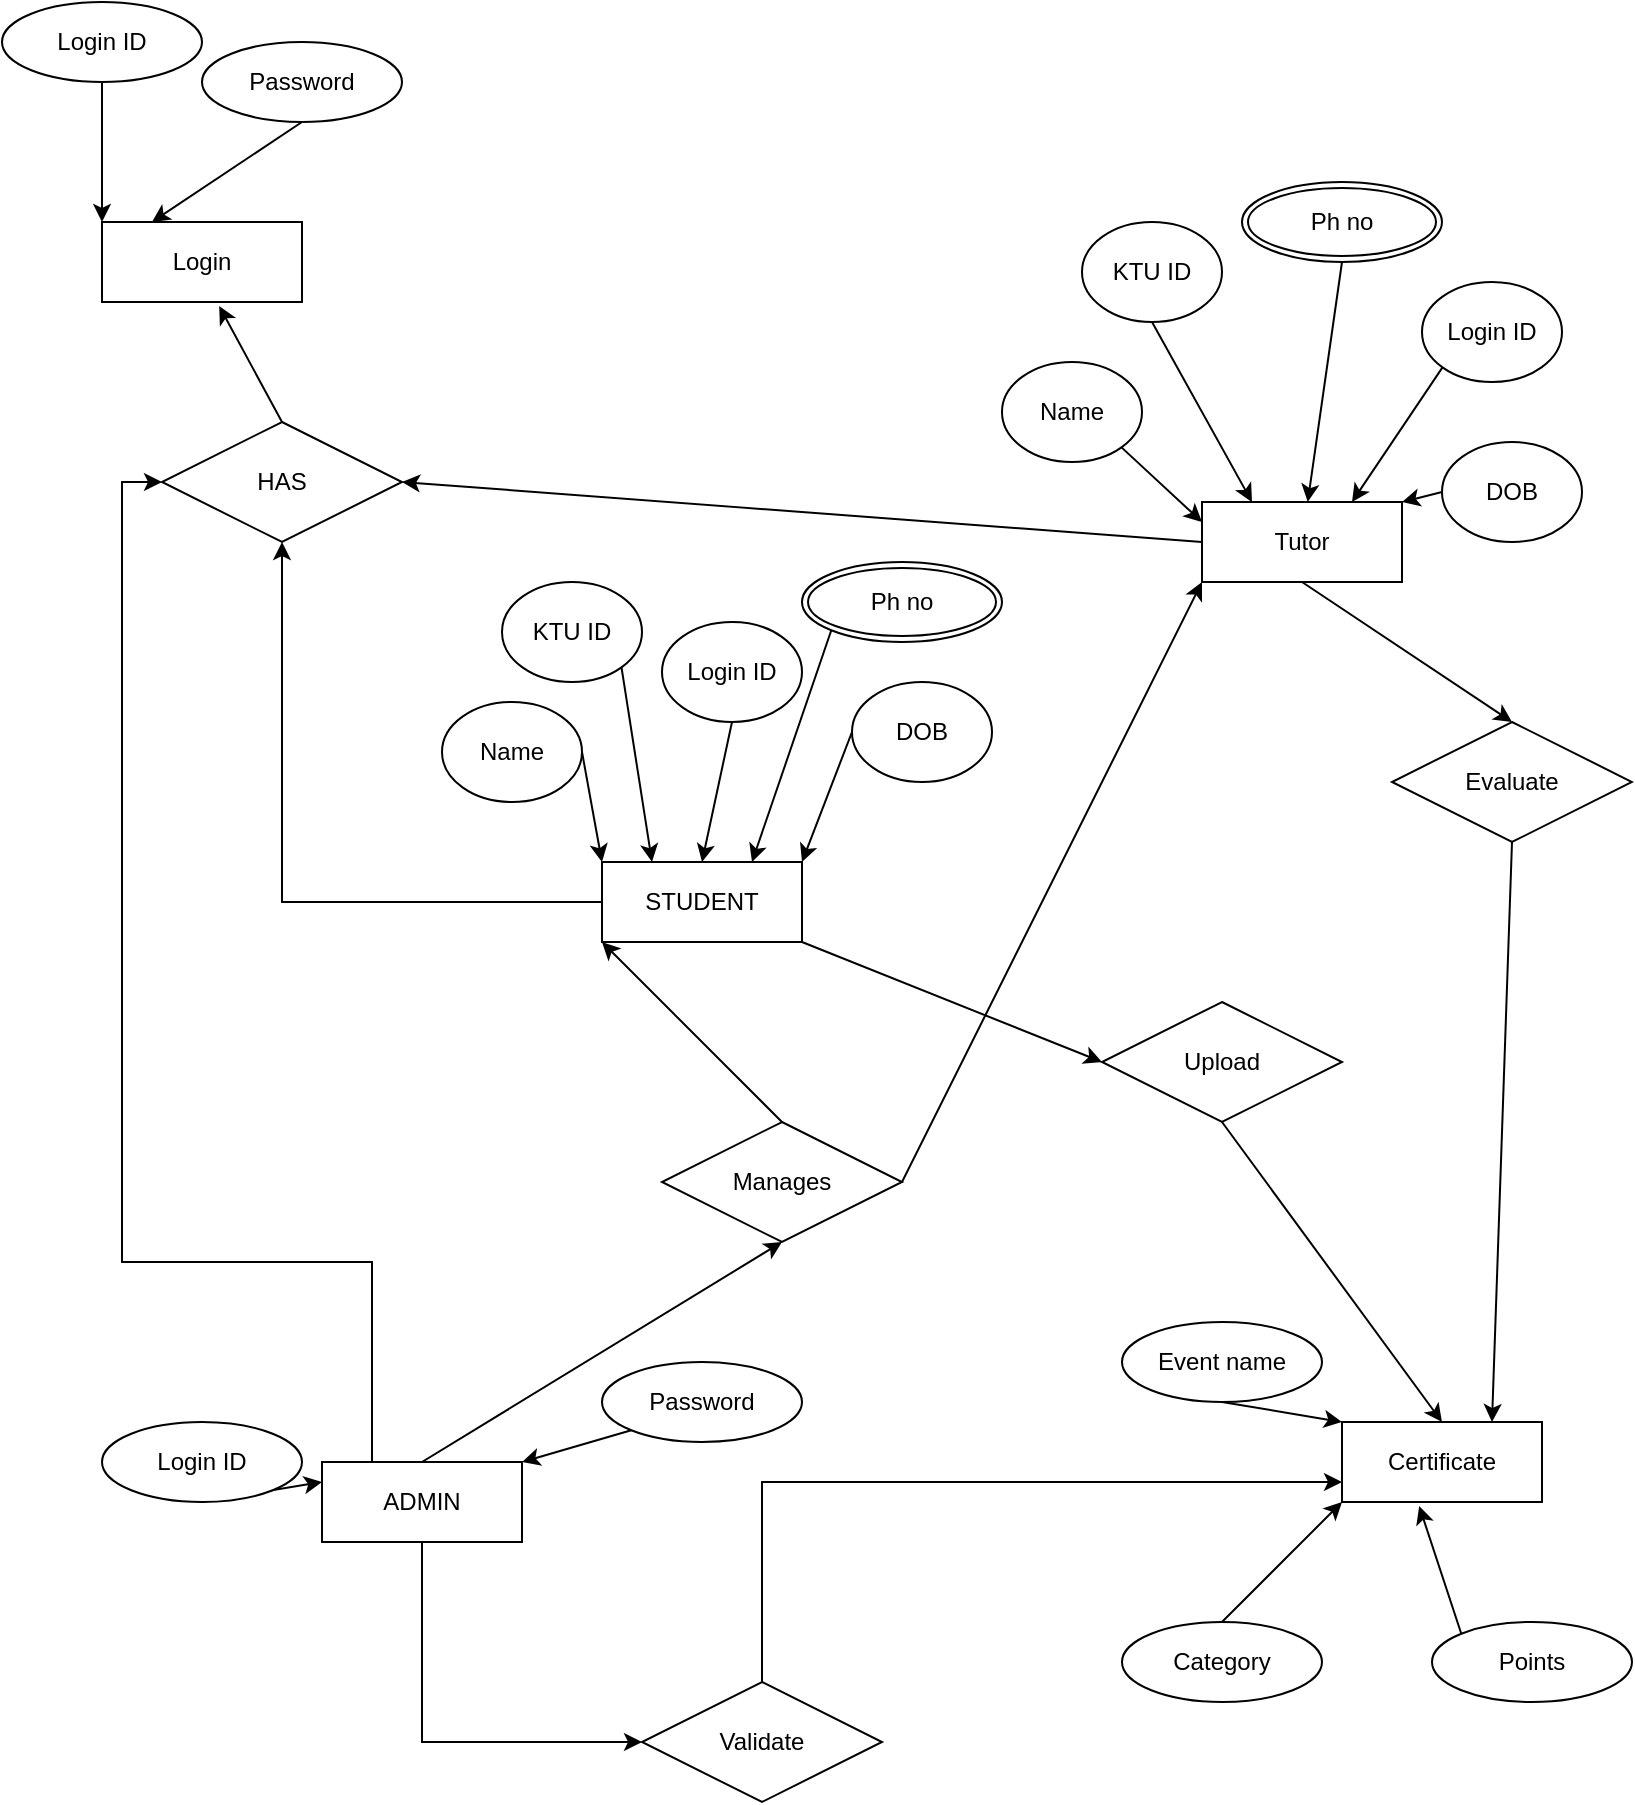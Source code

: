 <mxfile version="21.2.1" type="google">
  <diagram id="R2lEEEUBdFMjLlhIrx00" name="Page-1">
    <mxGraphModel grid="1" page="1" gridSize="10" guides="1" tooltips="1" connect="1" arrows="1" fold="1" pageScale="1" pageWidth="850" pageHeight="1100" math="0" shadow="0" extFonts="Permanent Marker^https://fonts.googleapis.com/css?family=Permanent+Marker">
      <root>
        <mxCell id="0" />
        <mxCell id="1" parent="0" />
        <mxCell id="gtwi47PJ0OkwCl1kwxVX-32" style="rounded=0;orthogonalLoop=1;jettySize=auto;html=1;exitX=1;exitY=0.5;exitDx=0;exitDy=0;entryX=0;entryY=0;entryDx=0;entryDy=0;" edge="1" parent="1" source="gtwi47PJ0OkwCl1kwxVX-13" target="gtwi47PJ0OkwCl1kwxVX-39">
          <mxGeometry relative="1" as="geometry">
            <mxPoint x="315" y="450" as="targetPoint" />
          </mxGeometry>
        </mxCell>
        <mxCell id="gtwi47PJ0OkwCl1kwxVX-13" value="Name" style="ellipse;whiteSpace=wrap;html=1;" vertex="1" parent="1">
          <mxGeometry x="230" y="400" width="70" height="50" as="geometry" />
        </mxCell>
        <mxCell id="gtwi47PJ0OkwCl1kwxVX-33" style="rounded=0;orthogonalLoop=1;jettySize=auto;html=1;exitX=1;exitY=1;exitDx=0;exitDy=0;entryX=0.25;entryY=0;entryDx=0;entryDy=0;" edge="1" parent="1" source="gtwi47PJ0OkwCl1kwxVX-14" target="gtwi47PJ0OkwCl1kwxVX-39">
          <mxGeometry relative="1" as="geometry">
            <mxPoint x="345" y="450" as="targetPoint" />
          </mxGeometry>
        </mxCell>
        <mxCell id="gtwi47PJ0OkwCl1kwxVX-14" value="KTU ID" style="ellipse;whiteSpace=wrap;html=1;" vertex="1" parent="1">
          <mxGeometry x="260" y="340" width="70" height="50" as="geometry" />
        </mxCell>
        <mxCell id="gtwi47PJ0OkwCl1kwxVX-34" style="rounded=0;orthogonalLoop=1;jettySize=auto;html=1;exitX=0.5;exitY=1;exitDx=0;exitDy=0;entryX=0.5;entryY=0;entryDx=0;entryDy=0;" edge="1" parent="1" source="gtwi47PJ0OkwCl1kwxVX-15" target="gtwi47PJ0OkwCl1kwxVX-39">
          <mxGeometry relative="1" as="geometry">
            <mxPoint x="375" y="450" as="targetPoint" />
          </mxGeometry>
        </mxCell>
        <mxCell id="gtwi47PJ0OkwCl1kwxVX-15" value="Login ID" style="ellipse;whiteSpace=wrap;html=1;" vertex="1" parent="1">
          <mxGeometry x="340" y="360" width="70" height="50" as="geometry" />
        </mxCell>
        <mxCell id="gtwi47PJ0OkwCl1kwxVX-36" style="rounded=0;orthogonalLoop=1;jettySize=auto;html=1;exitX=0;exitY=0.5;exitDx=0;exitDy=0;entryX=1;entryY=0;entryDx=0;entryDy=0;" edge="1" parent="1" source="gtwi47PJ0OkwCl1kwxVX-18" target="gtwi47PJ0OkwCl1kwxVX-39">
          <mxGeometry relative="1" as="geometry">
            <mxPoint x="435" y="450" as="targetPoint" />
          </mxGeometry>
        </mxCell>
        <mxCell id="gtwi47PJ0OkwCl1kwxVX-18" value="DOB" style="ellipse;whiteSpace=wrap;html=1;" vertex="1" parent="1">
          <mxGeometry x="435" y="390" width="70" height="50" as="geometry" />
        </mxCell>
        <mxCell id="gtwi47PJ0OkwCl1kwxVX-38" style="rounded=0;orthogonalLoop=1;jettySize=auto;html=1;exitX=0;exitY=1;exitDx=0;exitDy=0;entryX=0.75;entryY=0;entryDx=0;entryDy=0;" edge="1" parent="1" source="gtwi47PJ0OkwCl1kwxVX-37" target="gtwi47PJ0OkwCl1kwxVX-39">
          <mxGeometry relative="1" as="geometry">
            <mxPoint x="405" y="450" as="targetPoint" />
          </mxGeometry>
        </mxCell>
        <mxCell id="gtwi47PJ0OkwCl1kwxVX-37" value="Ph no" style="ellipse;shape=doubleEllipse;margin=3;whiteSpace=wrap;html=1;align=center;" vertex="1" parent="1">
          <mxGeometry x="410" y="330" width="100" height="40" as="geometry" />
        </mxCell>
        <mxCell id="gtwi47PJ0OkwCl1kwxVX-73" style="edgeStyle=orthogonalEdgeStyle;rounded=0;orthogonalLoop=1;jettySize=auto;html=1;exitX=0;exitY=0.5;exitDx=0;exitDy=0;entryX=0.5;entryY=1;entryDx=0;entryDy=0;" edge="1" parent="1" source="gtwi47PJ0OkwCl1kwxVX-39" target="gtwi47PJ0OkwCl1kwxVX-69">
          <mxGeometry relative="1" as="geometry" />
        </mxCell>
        <mxCell id="gtwi47PJ0OkwCl1kwxVX-88" style="rounded=0;orthogonalLoop=1;jettySize=auto;html=1;exitX=1;exitY=1;exitDx=0;exitDy=0;entryX=0;entryY=0.5;entryDx=0;entryDy=0;" edge="1" parent="1" source="gtwi47PJ0OkwCl1kwxVX-39" target="gtwi47PJ0OkwCl1kwxVX-87">
          <mxGeometry relative="1" as="geometry" />
        </mxCell>
        <mxCell id="gtwi47PJ0OkwCl1kwxVX-39" value="S&lt;span style=&quot;white-space: pre;&quot;&gt;TUDENT&lt;/span&gt;" style="whiteSpace=wrap;html=1;align=center;" vertex="1" parent="1">
          <mxGeometry x="310" y="480" width="100" height="40" as="geometry" />
        </mxCell>
        <mxCell id="gtwi47PJ0OkwCl1kwxVX-49" style="rounded=0;orthogonalLoop=1;jettySize=auto;html=1;exitX=0.5;exitY=0;exitDx=0;exitDy=0;entryX=0;entryY=1;entryDx=0;entryDy=0;" edge="1" parent="1" source="gtwi47PJ0OkwCl1kwxVX-40" target="gtwi47PJ0OkwCl1kwxVX-39">
          <mxGeometry relative="1" as="geometry" />
        </mxCell>
        <mxCell id="gtwi47PJ0OkwCl1kwxVX-62" style="rounded=0;orthogonalLoop=1;jettySize=auto;html=1;exitX=1;exitY=0.5;exitDx=0;exitDy=0;entryX=0;entryY=1;entryDx=0;entryDy=0;" edge="1" parent="1" source="gtwi47PJ0OkwCl1kwxVX-40" target="gtwi47PJ0OkwCl1kwxVX-50">
          <mxGeometry relative="1" as="geometry" />
        </mxCell>
        <mxCell id="gtwi47PJ0OkwCl1kwxVX-40" value="Manages" style="shape=rhombus;perimeter=rhombusPerimeter;whiteSpace=wrap;html=1;align=center;" vertex="1" parent="1">
          <mxGeometry x="340" y="610" width="120" height="60" as="geometry" />
        </mxCell>
        <mxCell id="gtwi47PJ0OkwCl1kwxVX-48" style="rounded=0;orthogonalLoop=1;jettySize=auto;html=1;exitX=0.5;exitY=0;exitDx=0;exitDy=0;entryX=0.5;entryY=1;entryDx=0;entryDy=0;" edge="1" parent="1" source="gtwi47PJ0OkwCl1kwxVX-41" target="gtwi47PJ0OkwCl1kwxVX-40">
          <mxGeometry relative="1" as="geometry" />
        </mxCell>
        <mxCell id="gtwi47PJ0OkwCl1kwxVX-74" style="edgeStyle=orthogonalEdgeStyle;rounded=0;orthogonalLoop=1;jettySize=auto;html=1;exitX=0.25;exitY=0;exitDx=0;exitDy=0;entryX=0;entryY=0.5;entryDx=0;entryDy=0;" edge="1" parent="1" source="gtwi47PJ0OkwCl1kwxVX-41" target="gtwi47PJ0OkwCl1kwxVX-69">
          <mxGeometry relative="1" as="geometry">
            <Array as="points">
              <mxPoint x="195" y="680" />
              <mxPoint x="70" y="680" />
              <mxPoint x="70" y="290" />
            </Array>
          </mxGeometry>
        </mxCell>
        <mxCell id="gtwi47PJ0OkwCl1kwxVX-91" style="edgeStyle=orthogonalEdgeStyle;rounded=0;orthogonalLoop=1;jettySize=auto;html=1;exitX=0.5;exitY=1;exitDx=0;exitDy=0;entryX=0;entryY=0.5;entryDx=0;entryDy=0;" edge="1" parent="1" source="gtwi47PJ0OkwCl1kwxVX-41" target="gtwi47PJ0OkwCl1kwxVX-90">
          <mxGeometry relative="1" as="geometry" />
        </mxCell>
        <mxCell id="gtwi47PJ0OkwCl1kwxVX-41" value="ADMIN" style="whiteSpace=wrap;html=1;align=center;" vertex="1" parent="1">
          <mxGeometry x="170" y="780" width="100" height="40" as="geometry" />
        </mxCell>
        <mxCell id="gtwi47PJ0OkwCl1kwxVX-44" style="rounded=0;orthogonalLoop=1;jettySize=auto;html=1;exitX=0.5;exitY=1;exitDx=0;exitDy=0;entryX=0;entryY=0.25;entryDx=0;entryDy=0;" edge="1" parent="1" source="gtwi47PJ0OkwCl1kwxVX-42" target="gtwi47PJ0OkwCl1kwxVX-41">
          <mxGeometry relative="1" as="geometry" />
        </mxCell>
        <mxCell id="gtwi47PJ0OkwCl1kwxVX-42" value="Login ID" style="ellipse;whiteSpace=wrap;html=1;align=center;" vertex="1" parent="1">
          <mxGeometry x="60" y="760" width="100" height="40" as="geometry" />
        </mxCell>
        <mxCell id="gtwi47PJ0OkwCl1kwxVX-46" style="rounded=0;orthogonalLoop=1;jettySize=auto;html=1;exitX=0;exitY=1;exitDx=0;exitDy=0;entryX=1;entryY=0;entryDx=0;entryDy=0;" edge="1" parent="1" source="gtwi47PJ0OkwCl1kwxVX-43" target="gtwi47PJ0OkwCl1kwxVX-41">
          <mxGeometry relative="1" as="geometry" />
        </mxCell>
        <mxCell id="gtwi47PJ0OkwCl1kwxVX-43" value="Password" style="ellipse;whiteSpace=wrap;html=1;align=center;" vertex="1" parent="1">
          <mxGeometry x="310" y="730" width="100" height="40" as="geometry" />
        </mxCell>
        <mxCell id="gtwi47PJ0OkwCl1kwxVX-72" style="rounded=0;orthogonalLoop=1;jettySize=auto;html=1;exitX=0;exitY=0.5;exitDx=0;exitDy=0;entryX=1;entryY=0.5;entryDx=0;entryDy=0;" edge="1" parent="1" source="gtwi47PJ0OkwCl1kwxVX-50" target="gtwi47PJ0OkwCl1kwxVX-69">
          <mxGeometry relative="1" as="geometry" />
        </mxCell>
        <mxCell id="gtwi47PJ0OkwCl1kwxVX-85" style="rounded=0;orthogonalLoop=1;jettySize=auto;html=1;exitX=0.5;exitY=1;exitDx=0;exitDy=0;entryX=0.5;entryY=0;entryDx=0;entryDy=0;" edge="1" parent="1" source="gtwi47PJ0OkwCl1kwxVX-50" target="gtwi47PJ0OkwCl1kwxVX-84">
          <mxGeometry relative="1" as="geometry" />
        </mxCell>
        <mxCell id="gtwi47PJ0OkwCl1kwxVX-50" value="Tutor" style="whiteSpace=wrap;html=1;align=center;" vertex="1" parent="1">
          <mxGeometry x="610" y="300" width="100" height="40" as="geometry" />
        </mxCell>
        <mxCell id="gtwi47PJ0OkwCl1kwxVX-58" style="rounded=0;orthogonalLoop=1;jettySize=auto;html=1;exitX=0.5;exitY=1;exitDx=0;exitDy=0;entryX=0.25;entryY=0;entryDx=0;entryDy=0;" edge="1" parent="1" source="gtwi47PJ0OkwCl1kwxVX-52" target="gtwi47PJ0OkwCl1kwxVX-50">
          <mxGeometry relative="1" as="geometry" />
        </mxCell>
        <mxCell id="gtwi47PJ0OkwCl1kwxVX-52" value="KTU ID" style="ellipse;whiteSpace=wrap;html=1;" vertex="1" parent="1">
          <mxGeometry x="550" y="160" width="70" height="50" as="geometry" />
        </mxCell>
        <mxCell id="gtwi47PJ0OkwCl1kwxVX-60" style="rounded=0;orthogonalLoop=1;jettySize=auto;html=1;exitX=0;exitY=1;exitDx=0;exitDy=0;entryX=0.75;entryY=0;entryDx=0;entryDy=0;" edge="1" parent="1" source="gtwi47PJ0OkwCl1kwxVX-53" target="gtwi47PJ0OkwCl1kwxVX-50">
          <mxGeometry relative="1" as="geometry" />
        </mxCell>
        <mxCell id="gtwi47PJ0OkwCl1kwxVX-53" value="Login ID" style="ellipse;whiteSpace=wrap;html=1;" vertex="1" parent="1">
          <mxGeometry x="720" y="190" width="70" height="50" as="geometry" />
        </mxCell>
        <mxCell id="gtwi47PJ0OkwCl1kwxVX-61" style="rounded=0;orthogonalLoop=1;jettySize=auto;html=1;exitX=0;exitY=0.5;exitDx=0;exitDy=0;entryX=1;entryY=0;entryDx=0;entryDy=0;" edge="1" parent="1" source="gtwi47PJ0OkwCl1kwxVX-54" target="gtwi47PJ0OkwCl1kwxVX-50">
          <mxGeometry relative="1" as="geometry" />
        </mxCell>
        <mxCell id="gtwi47PJ0OkwCl1kwxVX-54" value="DOB" style="ellipse;whiteSpace=wrap;html=1;" vertex="1" parent="1">
          <mxGeometry x="730" y="270" width="70" height="50" as="geometry" />
        </mxCell>
        <mxCell id="gtwi47PJ0OkwCl1kwxVX-59" style="rounded=0;orthogonalLoop=1;jettySize=auto;html=1;exitX=0.5;exitY=1;exitDx=0;exitDy=0;" edge="1" parent="1" target="gtwi47PJ0OkwCl1kwxVX-50">
          <mxGeometry relative="1" as="geometry">
            <mxPoint x="680.0" y="180" as="sourcePoint" />
          </mxGeometry>
        </mxCell>
        <mxCell id="gtwi47PJ0OkwCl1kwxVX-55" value="Ph no" style="ellipse;shape=doubleEllipse;margin=3;whiteSpace=wrap;html=1;align=center;" vertex="1" parent="1">
          <mxGeometry x="630" y="140" width="100" height="40" as="geometry" />
        </mxCell>
        <mxCell id="gtwi47PJ0OkwCl1kwxVX-56" style="rounded=0;orthogonalLoop=1;jettySize=auto;html=1;exitX=1;exitY=1;exitDx=0;exitDy=0;entryX=0;entryY=0.25;entryDx=0;entryDy=0;" edge="1" parent="1" source="gtwi47PJ0OkwCl1kwxVX-57" target="gtwi47PJ0OkwCl1kwxVX-50">
          <mxGeometry relative="1" as="geometry">
            <mxPoint x="565" y="580" as="targetPoint" />
          </mxGeometry>
        </mxCell>
        <mxCell id="gtwi47PJ0OkwCl1kwxVX-57" value="Name" style="ellipse;whiteSpace=wrap;html=1;" vertex="1" parent="1">
          <mxGeometry x="510" y="230" width="70" height="50" as="geometry" />
        </mxCell>
        <mxCell id="gtwi47PJ0OkwCl1kwxVX-64" value="Login" style="whiteSpace=wrap;html=1;align=center;" vertex="1" parent="1">
          <mxGeometry x="60" y="160" width="100" height="40" as="geometry" />
        </mxCell>
        <mxCell id="gtwi47PJ0OkwCl1kwxVX-67" style="rounded=0;orthogonalLoop=1;jettySize=auto;html=1;exitX=0.5;exitY=1;exitDx=0;exitDy=0;entryX=0;entryY=0;entryDx=0;entryDy=0;" edge="1" parent="1" source="gtwi47PJ0OkwCl1kwxVX-65" target="gtwi47PJ0OkwCl1kwxVX-64">
          <mxGeometry relative="1" as="geometry" />
        </mxCell>
        <mxCell id="gtwi47PJ0OkwCl1kwxVX-65" value="Login ID" style="ellipse;whiteSpace=wrap;html=1;align=center;" vertex="1" parent="1">
          <mxGeometry x="10" y="50" width="100" height="40" as="geometry" />
        </mxCell>
        <mxCell id="gtwi47PJ0OkwCl1kwxVX-68" style="rounded=0;orthogonalLoop=1;jettySize=auto;html=1;exitX=0.5;exitY=1;exitDx=0;exitDy=0;entryX=0.25;entryY=0;entryDx=0;entryDy=0;" edge="1" parent="1" source="gtwi47PJ0OkwCl1kwxVX-66" target="gtwi47PJ0OkwCl1kwxVX-64">
          <mxGeometry relative="1" as="geometry" />
        </mxCell>
        <mxCell id="gtwi47PJ0OkwCl1kwxVX-66" value="Password" style="ellipse;whiteSpace=wrap;html=1;align=center;" vertex="1" parent="1">
          <mxGeometry x="110" y="70" width="100" height="40" as="geometry" />
        </mxCell>
        <mxCell id="gtwi47PJ0OkwCl1kwxVX-75" style="rounded=0;orthogonalLoop=1;jettySize=auto;html=1;exitX=0.5;exitY=0;exitDx=0;exitDy=0;entryX=0.586;entryY=1.051;entryDx=0;entryDy=0;entryPerimeter=0;" edge="1" parent="1" source="gtwi47PJ0OkwCl1kwxVX-69" target="gtwi47PJ0OkwCl1kwxVX-64">
          <mxGeometry relative="1" as="geometry" />
        </mxCell>
        <mxCell id="gtwi47PJ0OkwCl1kwxVX-69" value="HAS" style="shape=rhombus;perimeter=rhombusPerimeter;whiteSpace=wrap;html=1;align=center;" vertex="1" parent="1">
          <mxGeometry x="90" y="260" width="120" height="60" as="geometry" />
        </mxCell>
        <mxCell id="gtwi47PJ0OkwCl1kwxVX-76" value="Certificate" style="whiteSpace=wrap;html=1;align=center;" vertex="1" parent="1">
          <mxGeometry x="680" y="760" width="100" height="40" as="geometry" />
        </mxCell>
        <mxCell id="gtwi47PJ0OkwCl1kwxVX-81" style="rounded=0;orthogonalLoop=1;jettySize=auto;html=1;exitX=0.5;exitY=1;exitDx=0;exitDy=0;entryX=0;entryY=0;entryDx=0;entryDy=0;" edge="1" parent="1" source="gtwi47PJ0OkwCl1kwxVX-78" target="gtwi47PJ0OkwCl1kwxVX-76">
          <mxGeometry relative="1" as="geometry" />
        </mxCell>
        <mxCell id="gtwi47PJ0OkwCl1kwxVX-78" value="Event name" style="ellipse;whiteSpace=wrap;html=1;align=center;" vertex="1" parent="1">
          <mxGeometry x="570" y="710" width="100" height="40" as="geometry" />
        </mxCell>
        <mxCell id="gtwi47PJ0OkwCl1kwxVX-82" style="rounded=0;orthogonalLoop=1;jettySize=auto;html=1;exitX=0.5;exitY=0;exitDx=0;exitDy=0;entryX=0;entryY=1;entryDx=0;entryDy=0;" edge="1" parent="1" source="gtwi47PJ0OkwCl1kwxVX-79" target="gtwi47PJ0OkwCl1kwxVX-76">
          <mxGeometry relative="1" as="geometry" />
        </mxCell>
        <mxCell id="gtwi47PJ0OkwCl1kwxVX-79" value="Category" style="ellipse;whiteSpace=wrap;html=1;align=center;" vertex="1" parent="1">
          <mxGeometry x="570" y="860" width="100" height="40" as="geometry" />
        </mxCell>
        <mxCell id="gtwi47PJ0OkwCl1kwxVX-83" style="rounded=0;orthogonalLoop=1;jettySize=auto;html=1;exitX=0;exitY=0;exitDx=0;exitDy=0;entryX=0.386;entryY=1.051;entryDx=0;entryDy=0;entryPerimeter=0;" edge="1" parent="1" source="gtwi47PJ0OkwCl1kwxVX-80" target="gtwi47PJ0OkwCl1kwxVX-76">
          <mxGeometry relative="1" as="geometry" />
        </mxCell>
        <mxCell id="gtwi47PJ0OkwCl1kwxVX-80" value="Points" style="ellipse;whiteSpace=wrap;html=1;align=center;" vertex="1" parent="1">
          <mxGeometry x="725" y="860" width="100" height="40" as="geometry" />
        </mxCell>
        <mxCell id="gtwi47PJ0OkwCl1kwxVX-86" style="rounded=0;orthogonalLoop=1;jettySize=auto;html=1;exitX=0.5;exitY=1;exitDx=0;exitDy=0;entryX=0.75;entryY=0;entryDx=0;entryDy=0;" edge="1" parent="1" source="gtwi47PJ0OkwCl1kwxVX-84" target="gtwi47PJ0OkwCl1kwxVX-76">
          <mxGeometry relative="1" as="geometry" />
        </mxCell>
        <mxCell id="gtwi47PJ0OkwCl1kwxVX-84" value="Evaluate" style="shape=rhombus;perimeter=rhombusPerimeter;whiteSpace=wrap;html=1;align=center;" vertex="1" parent="1">
          <mxGeometry x="705" y="410" width="120" height="60" as="geometry" />
        </mxCell>
        <mxCell id="gtwi47PJ0OkwCl1kwxVX-89" style="rounded=0;orthogonalLoop=1;jettySize=auto;html=1;exitX=0.5;exitY=1;exitDx=0;exitDy=0;entryX=0.5;entryY=0;entryDx=0;entryDy=0;" edge="1" parent="1" source="gtwi47PJ0OkwCl1kwxVX-87" target="gtwi47PJ0OkwCl1kwxVX-76">
          <mxGeometry relative="1" as="geometry" />
        </mxCell>
        <mxCell id="gtwi47PJ0OkwCl1kwxVX-87" value="Upload" style="shape=rhombus;perimeter=rhombusPerimeter;whiteSpace=wrap;html=1;align=center;" vertex="1" parent="1">
          <mxGeometry x="560" y="550" width="120" height="60" as="geometry" />
        </mxCell>
        <mxCell id="gtwi47PJ0OkwCl1kwxVX-92" style="edgeStyle=orthogonalEdgeStyle;rounded=0;orthogonalLoop=1;jettySize=auto;html=1;exitX=0.5;exitY=0;exitDx=0;exitDy=0;entryX=0;entryY=0.75;entryDx=0;entryDy=0;" edge="1" parent="1" source="gtwi47PJ0OkwCl1kwxVX-90" target="gtwi47PJ0OkwCl1kwxVX-76">
          <mxGeometry relative="1" as="geometry" />
        </mxCell>
        <mxCell id="gtwi47PJ0OkwCl1kwxVX-90" value="Validate" style="shape=rhombus;perimeter=rhombusPerimeter;whiteSpace=wrap;html=1;align=center;" vertex="1" parent="1">
          <mxGeometry x="330" y="890" width="120" height="60" as="geometry" />
        </mxCell>
      </root>
    </mxGraphModel>
  </diagram>
</mxfile>
